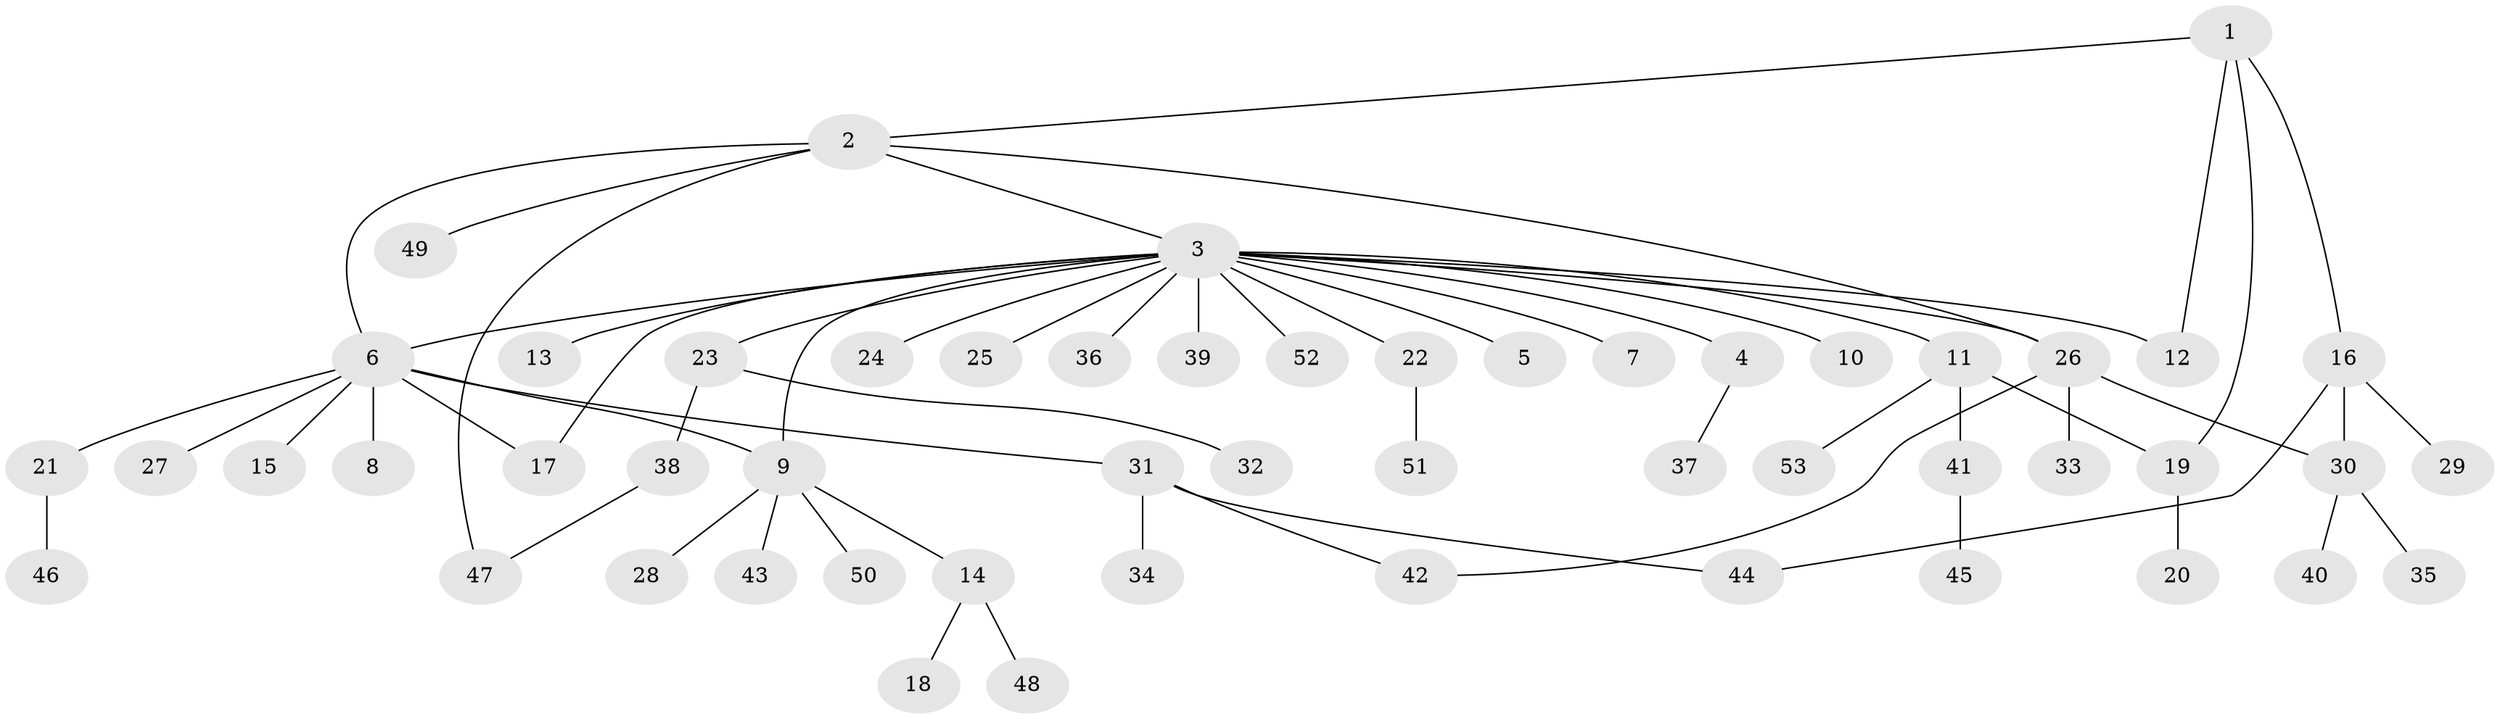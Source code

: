 // coarse degree distribution, {8: 0.03225806451612903, 16: 0.03225806451612903, 1: 0.6774193548387096, 10: 0.03225806451612903, 2: 0.12903225806451613, 3: 0.06451612903225806, 5: 0.03225806451612903}
// Generated by graph-tools (version 1.1) at 2025/18/03/04/25 18:18:15]
// undirected, 53 vertices, 62 edges
graph export_dot {
graph [start="1"]
  node [color=gray90,style=filled];
  1;
  2;
  3;
  4;
  5;
  6;
  7;
  8;
  9;
  10;
  11;
  12;
  13;
  14;
  15;
  16;
  17;
  18;
  19;
  20;
  21;
  22;
  23;
  24;
  25;
  26;
  27;
  28;
  29;
  30;
  31;
  32;
  33;
  34;
  35;
  36;
  37;
  38;
  39;
  40;
  41;
  42;
  43;
  44;
  45;
  46;
  47;
  48;
  49;
  50;
  51;
  52;
  53;
  1 -- 2;
  1 -- 12;
  1 -- 16;
  1 -- 19;
  2 -- 3;
  2 -- 6;
  2 -- 26;
  2 -- 47;
  2 -- 49;
  3 -- 4;
  3 -- 5;
  3 -- 6;
  3 -- 7;
  3 -- 9;
  3 -- 10;
  3 -- 11;
  3 -- 12;
  3 -- 13;
  3 -- 17;
  3 -- 22;
  3 -- 23;
  3 -- 24;
  3 -- 25;
  3 -- 26;
  3 -- 36;
  3 -- 39;
  3 -- 52;
  4 -- 37;
  6 -- 8;
  6 -- 9;
  6 -- 15;
  6 -- 17;
  6 -- 21;
  6 -- 27;
  6 -- 31;
  9 -- 14;
  9 -- 28;
  9 -- 43;
  9 -- 50;
  11 -- 19;
  11 -- 41;
  11 -- 53;
  14 -- 18;
  14 -- 48;
  16 -- 29;
  16 -- 30;
  16 -- 44;
  19 -- 20;
  21 -- 46;
  22 -- 51;
  23 -- 32;
  23 -- 38;
  26 -- 30;
  26 -- 33;
  26 -- 42;
  30 -- 35;
  30 -- 40;
  31 -- 34;
  31 -- 42;
  31 -- 44;
  38 -- 47;
  41 -- 45;
}
